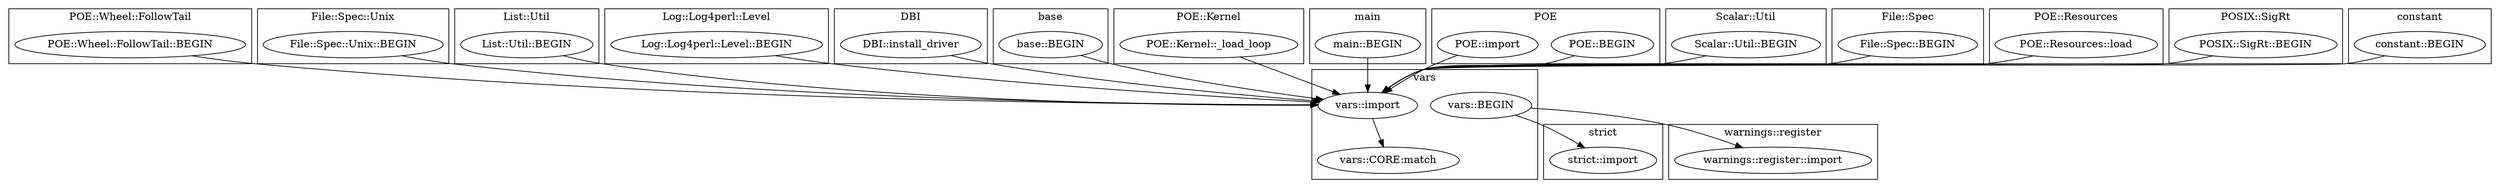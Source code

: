 digraph {
graph [overlap=false]
subgraph cluster_POE_Wheel_FollowTail {
	label="POE::Wheel::FollowTail";
	"POE::Wheel::FollowTail::BEGIN";
}
subgraph cluster_File_Spec_Unix {
	label="File::Spec::Unix";
	"File::Spec::Unix::BEGIN";
}
subgraph cluster_List_Util {
	label="List::Util";
	"List::Util::BEGIN";
}
subgraph cluster_Log_Log4perl_Level {
	label="Log::Log4perl::Level";
	"Log::Log4perl::Level::BEGIN";
}
subgraph cluster_DBI {
	label="DBI";
	"DBI::install_driver";
}
subgraph cluster_base {
	label="base";
	"base::BEGIN";
}
subgraph cluster_POE_Kernel {
	label="POE::Kernel";
	"POE::Kernel::_load_loop";
}
subgraph cluster_vars {
	label="vars";
	"vars::import";
	"vars::BEGIN";
	"vars::CORE:match";
}
subgraph cluster_main {
	label="main";
	"main::BEGIN";
}
subgraph cluster_strict {
	label="strict";
	"strict::import";
}
subgraph cluster_POE {
	label="POE";
	"POE::BEGIN";
	"POE::import";
}
subgraph cluster_Scalar_Util {
	label="Scalar::Util";
	"Scalar::Util::BEGIN";
}
subgraph cluster_File_Spec {
	label="File::Spec";
	"File::Spec::BEGIN";
}
subgraph cluster_POE_Resources {
	label="POE::Resources";
	"POE::Resources::load";
}
subgraph cluster_POSIX_SigRt {
	label="POSIX::SigRt";
	"POSIX::SigRt::BEGIN";
}
subgraph cluster_constant {
	label="constant";
	"constant::BEGIN";
}
subgraph cluster_warnings_register {
	label="warnings::register";
	"warnings::register::import";
}
"File::Spec::Unix::BEGIN" -> "vars::import";
"File::Spec::BEGIN" -> "vars::import";
"POE::BEGIN" -> "vars::import";
"POSIX::SigRt::BEGIN" -> "vars::import";
"Log::Log4perl::Level::BEGIN" -> "vars::import";
"POE::import" -> "vars::import";
"base::BEGIN" -> "vars::import";
"DBI::install_driver" -> "vars::import";
"POE::Wheel::FollowTail::BEGIN" -> "vars::import";
"main::BEGIN" -> "vars::import";
"constant::BEGIN" -> "vars::import";
"POE::Kernel::_load_loop" -> "vars::import";
"List::Util::BEGIN" -> "vars::import";
"Scalar::Util::BEGIN" -> "vars::import";
"POE::Resources::load" -> "vars::import";
"vars::import" -> "vars::CORE:match";
"vars::BEGIN" -> "strict::import";
"vars::BEGIN" -> "warnings::register::import";
}
